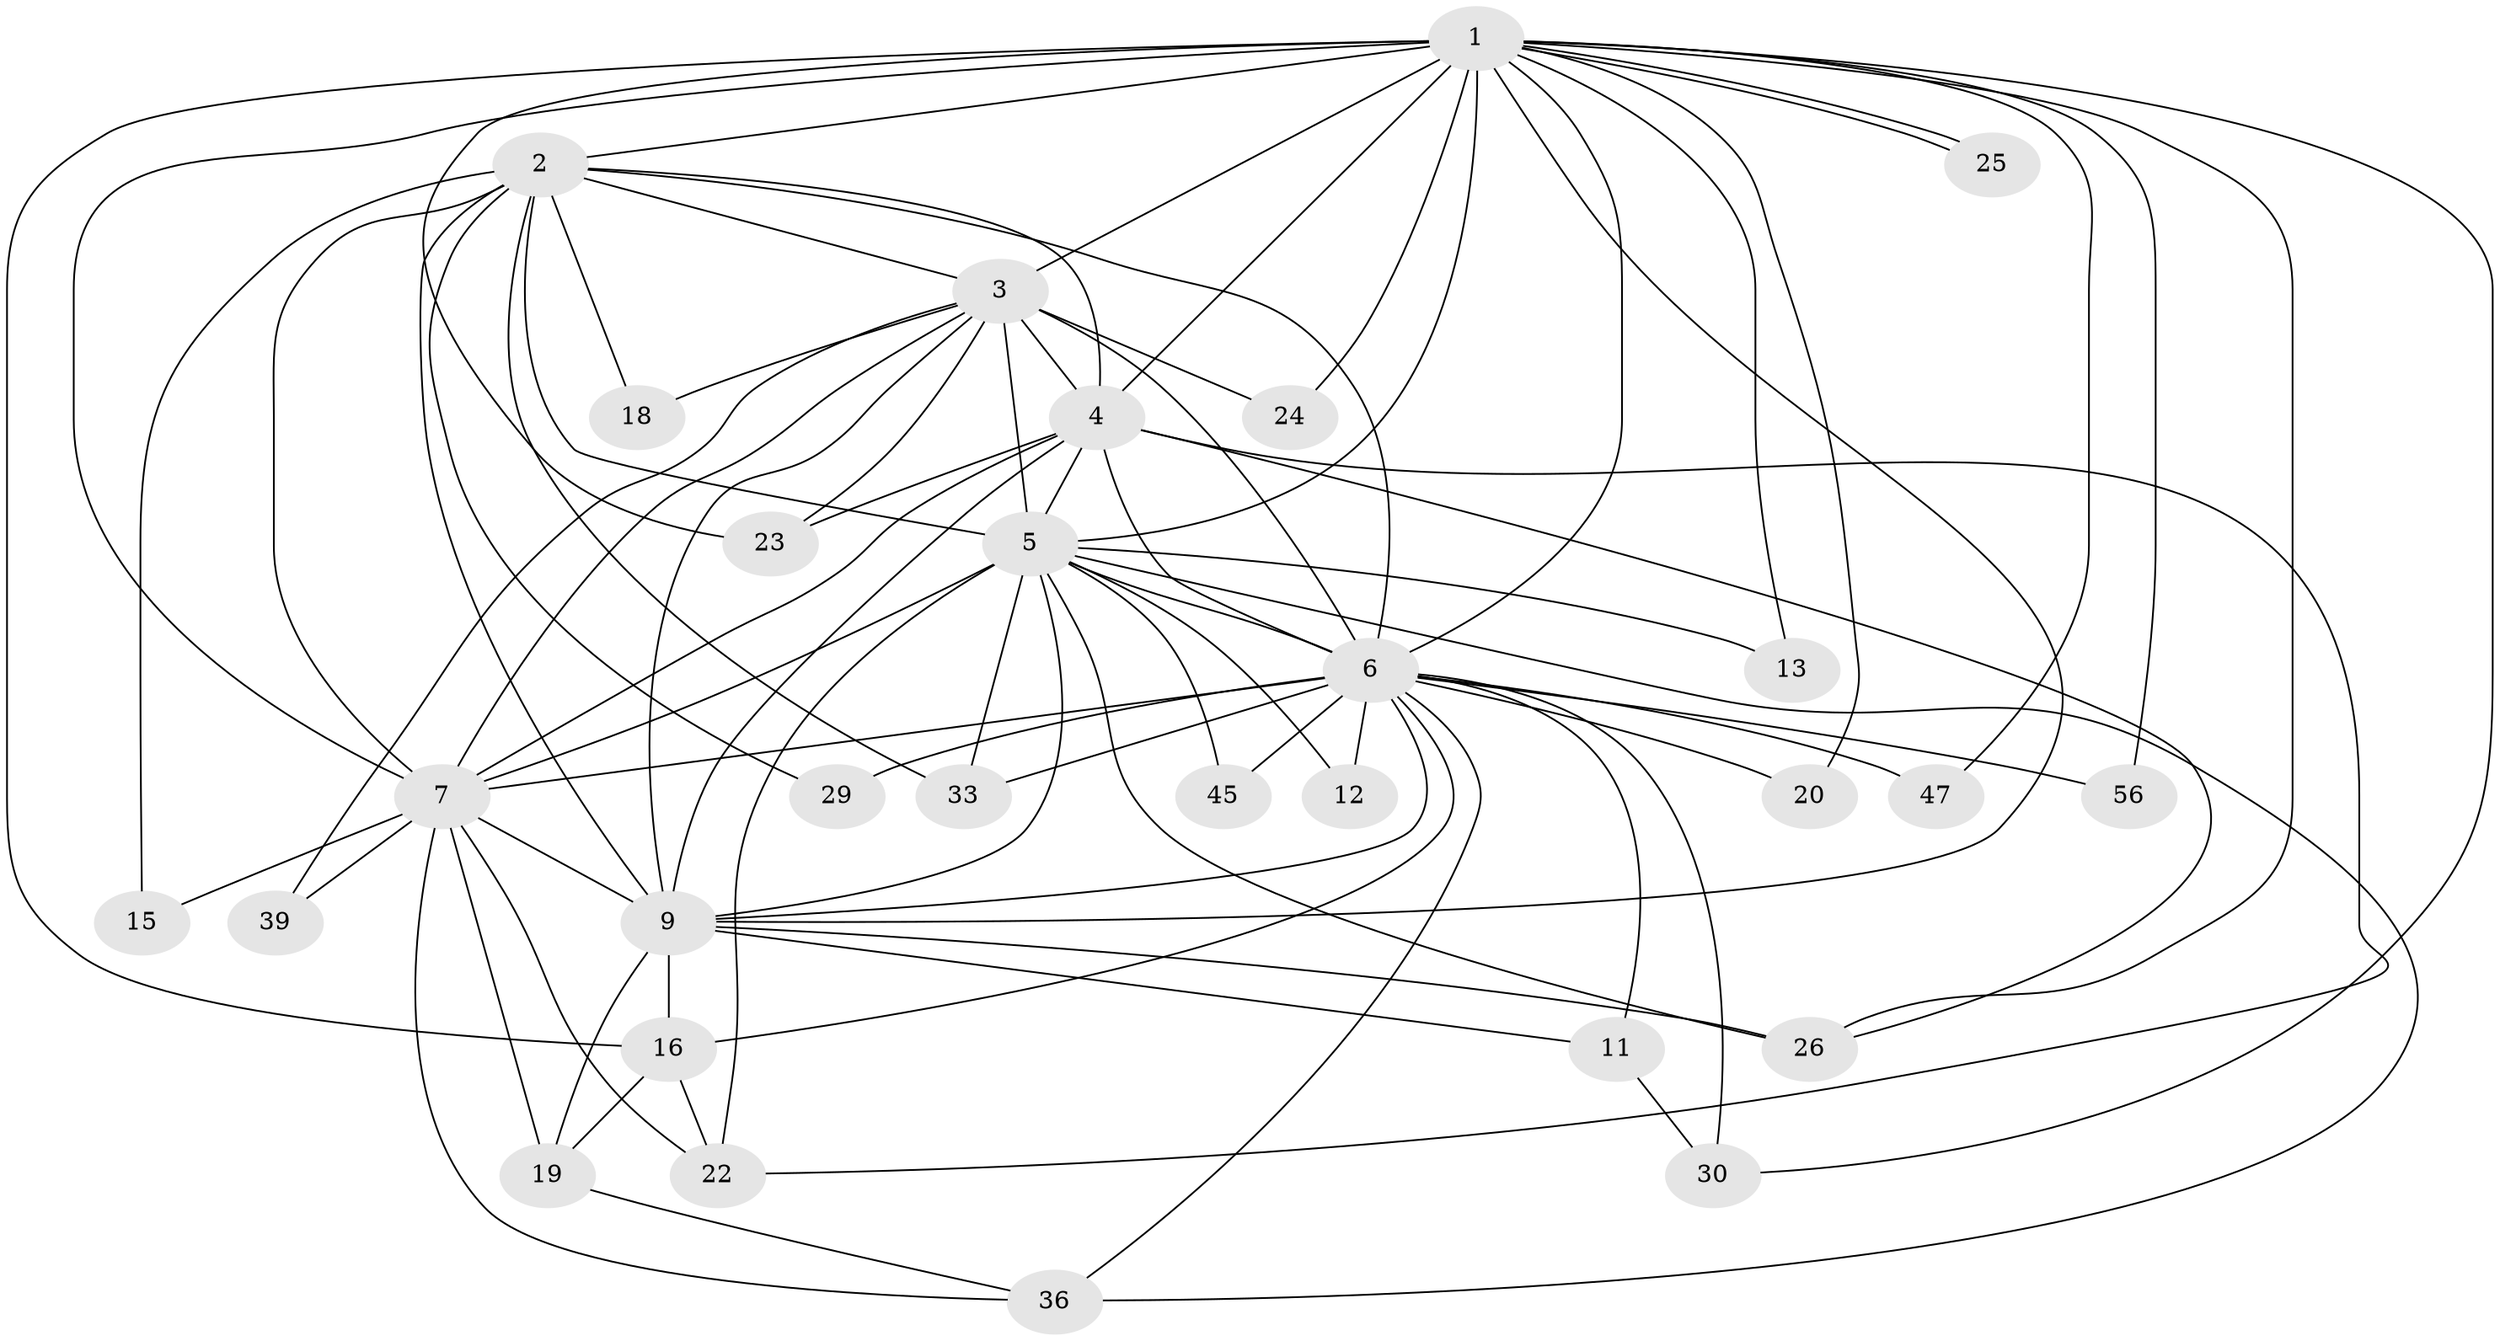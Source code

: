// original degree distribution, {23: 0.017241379310344827, 16: 0.017241379310344827, 10: 0.017241379310344827, 12: 0.017241379310344827, 14: 0.017241379310344827, 22: 0.017241379310344827, 18: 0.034482758620689655, 15: 0.017241379310344827, 17: 0.017241379310344827, 3: 0.1206896551724138, 2: 0.5862068965517241, 4: 0.1206896551724138}
// Generated by graph-tools (version 1.1) at 2025/13/03/09/25 04:13:46]
// undirected, 29 vertices, 81 edges
graph export_dot {
graph [start="1"]
  node [color=gray90,style=filled];
  1;
  2;
  3 [super="+10"];
  4;
  5 [super="+8+50+57"];
  6;
  7 [super="+42+52+14"];
  9 [super="+32+48+21"];
  11 [super="+38"];
  12;
  13;
  15;
  16 [super="+54+31"];
  18;
  19 [super="+35"];
  20;
  22 [super="+49"];
  23;
  24;
  25;
  26 [super="+34+46"];
  29;
  30;
  33 [super="+40"];
  36 [super="+41"];
  39;
  45;
  47;
  56;
  1 -- 2;
  1 -- 3 [weight=3];
  1 -- 4;
  1 -- 5 [weight=3];
  1 -- 6;
  1 -- 7;
  1 -- 9;
  1 -- 13;
  1 -- 20;
  1 -- 23;
  1 -- 24;
  1 -- 25;
  1 -- 25;
  1 -- 30;
  1 -- 47;
  1 -- 56;
  1 -- 26;
  1 -- 16 [weight=2];
  2 -- 3 [weight=3];
  2 -- 4;
  2 -- 5 [weight=3];
  2 -- 6;
  2 -- 7;
  2 -- 9 [weight=2];
  2 -- 15;
  2 -- 18;
  2 -- 29;
  2 -- 33;
  3 -- 4 [weight=2];
  3 -- 5 [weight=6];
  3 -- 6 [weight=3];
  3 -- 7 [weight=3];
  3 -- 9 [weight=4];
  3 -- 39;
  3 -- 18;
  3 -- 23;
  3 -- 24;
  4 -- 5 [weight=2];
  4 -- 6;
  4 -- 7;
  4 -- 9;
  4 -- 22;
  4 -- 23;
  4 -- 26;
  5 -- 6 [weight=2];
  5 -- 7 [weight=2];
  5 -- 9 [weight=2];
  5 -- 12;
  5 -- 13;
  5 -- 33;
  5 -- 36;
  5 -- 45;
  5 -- 26;
  5 -- 22;
  6 -- 7 [weight=2];
  6 -- 9;
  6 -- 11;
  6 -- 12;
  6 -- 16;
  6 -- 20;
  6 -- 29;
  6 -- 30;
  6 -- 33;
  6 -- 36;
  6 -- 45;
  6 -- 47;
  6 -- 56;
  7 -- 9 [weight=3];
  7 -- 15;
  7 -- 19;
  7 -- 22;
  7 -- 39;
  7 -- 36;
  9 -- 11;
  9 -- 16;
  9 -- 19;
  9 -- 26 [weight=2];
  11 -- 30;
  16 -- 22;
  16 -- 19;
  19 -- 36;
}
